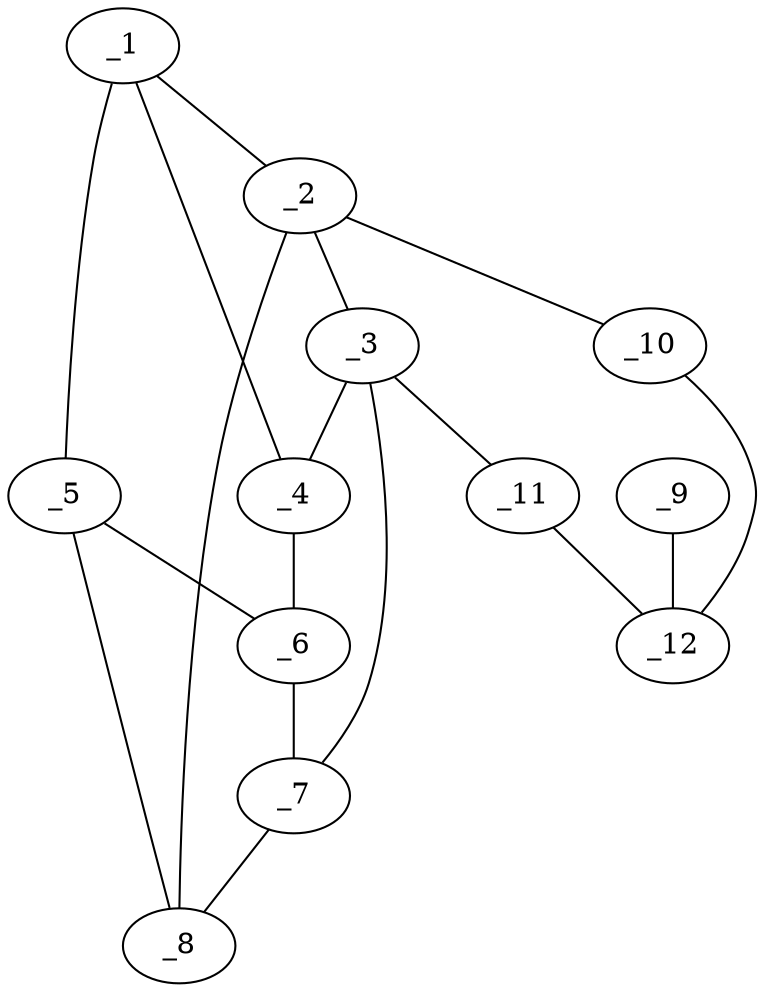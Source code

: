 graph molid640902 {
	_1	 [charge=0,
		chem=1,
		symbol="C  ",
		x=2,
		y=0];
	_2	 [charge=0,
		chem=1,
		symbol="C  ",
		x="0.6667",
		y="-2.35"];
	_1 -- _2	 [valence=1];
	_4	 [charge=0,
		chem=1,
		symbol="C  ",
		x=2,
		y="-2.15"];
	_1 -- _4	 [valence=1];
	_5	 [charge=0,
		chem=1,
		symbol="C  ",
		x="3.3333",
		y="-1.8"];
	_1 -- _5	 [valence=1];
	_3	 [charge=0,
		chem=1,
		symbol="C  ",
		x="0.5",
		y="-4.35"];
	_2 -- _3	 [valence=1];
	_8	 [charge=0,
		chem=1,
		symbol="C  ",
		x="1.5",
		y="-4.15"];
	_2 -- _8	 [valence=1];
	_10	 [charge=0,
		chem=4,
		symbol="N  ",
		x="2.5",
		y="-3.8"];
	_2 -- _10	 [valence=1];
	_3 -- _4	 [valence=1];
	_7	 [charge=0,
		chem=1,
		symbol="C  ",
		x="0.6667",
		y="-6.35"];
	_3 -- _7	 [valence=1];
	_11	 [charge=0,
		chem=4,
		symbol="N  ",
		x=2,
		y="-6.15"];
	_3 -- _11	 [valence=1];
	_6	 [charge=0,
		chem=1,
		symbol="C  ",
		x="3.5",
		y="-4"];
	_4 -- _6	 [valence=1];
	_5 -- _6	 [valence=1];
	_5 -- _8	 [valence=1];
	_6 -- _7	 [valence=1];
	_7 -- _8	 [valence=1];
	_9	 [charge=0,
		chem=2,
		symbol="O  ",
		x=2,
		y="-8.35"];
	_12	 [charge=0,
		chem=1,
		symbol="C  ",
		x="3.3333",
		y="-5.8"];
	_9 -- _12	 [valence=2];
	_10 -- _12	 [valence=1];
	_11 -- _12	 [valence=1];
}

